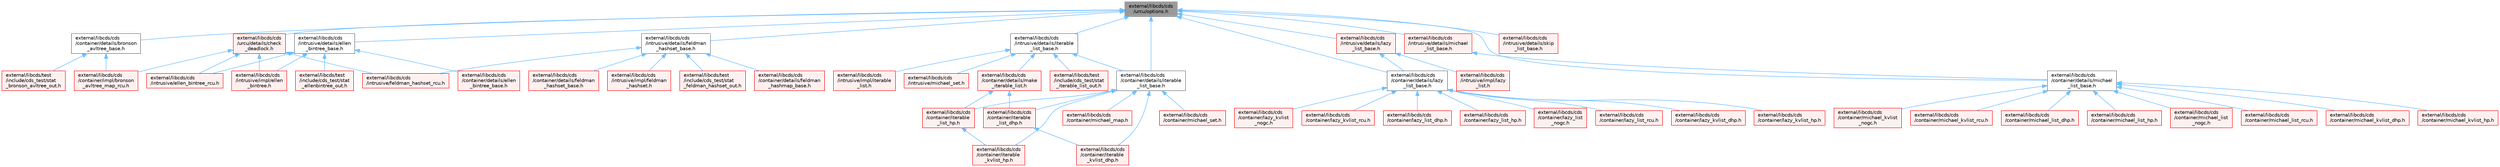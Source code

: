 digraph "external/libcds/cds/urcu/options.h"
{
 // LATEX_PDF_SIZE
  bgcolor="transparent";
  edge [fontname=Helvetica,fontsize=10,labelfontname=Helvetica,labelfontsize=10];
  node [fontname=Helvetica,fontsize=10,shape=box,height=0.2,width=0.4];
  Node1 [id="Node000001",label="external/libcds/cds\l/urcu/options.h",height=0.2,width=0.4,color="gray40", fillcolor="grey60", style="filled", fontcolor="black",tooltip=" "];
  Node1 -> Node2 [id="edge1_Node000001_Node000002",dir="back",color="steelblue1",style="solid",tooltip=" "];
  Node2 [id="Node000002",label="external/libcds/cds\l/container/details/bronson\l_avltree_base.h",height=0.2,width=0.4,color="grey40", fillcolor="white", style="filled",URL="$bronson__avltree__base_8h.html",tooltip=" "];
  Node2 -> Node3 [id="edge2_Node000002_Node000003",dir="back",color="steelblue1",style="solid",tooltip=" "];
  Node3 [id="Node000003",label="external/libcds/cds\l/container/impl/bronson\l_avltree_map_rcu.h",height=0.2,width=0.4,color="red", fillcolor="#FFF0F0", style="filled",URL="$impl_2bronson__avltree__map__rcu_8h.html",tooltip=" "];
  Node2 -> Node22 [id="edge3_Node000002_Node000022",dir="back",color="steelblue1",style="solid",tooltip=" "];
  Node22 [id="Node000022",label="external/libcds/test\l/include/cds_test/stat\l_bronson_avltree_out.h",height=0.2,width=0.4,color="red", fillcolor="#FFF0F0", style="filled",URL="$stat__bronson__avltree__out_8h.html",tooltip=" "];
  Node1 -> Node23 [id="edge4_Node000001_Node000023",dir="back",color="steelblue1",style="solid",tooltip=" "];
  Node23 [id="Node000023",label="external/libcds/cds\l/container/details/iterable\l_list_base.h",height=0.2,width=0.4,color="grey40", fillcolor="white", style="filled",URL="$container_2details_2iterable__list__base_8h.html",tooltip=" "];
  Node23 -> Node24 [id="edge5_Node000023_Node000024",dir="back",color="steelblue1",style="solid",tooltip=" "];
  Node24 [id="Node000024",label="external/libcds/cds\l/container/iterable\l_kvlist_dhp.h",height=0.2,width=0.4,color="red", fillcolor="#FFF0F0", style="filled",URL="$iterable__kvlist__dhp_8h.html",tooltip=" "];
  Node23 -> Node48 [id="edge6_Node000023_Node000048",dir="back",color="steelblue1",style="solid",tooltip=" "];
  Node48 [id="Node000048",label="external/libcds/cds\l/container/iterable\l_kvlist_hp.h",height=0.2,width=0.4,color="red", fillcolor="#FFF0F0", style="filled",URL="$iterable__kvlist__hp_8h.html",tooltip=" "];
  Node23 -> Node51 [id="edge7_Node000023_Node000051",dir="back",color="steelblue1",style="solid",tooltip=" "];
  Node51 [id="Node000051",label="external/libcds/cds\l/container/iterable\l_list_dhp.h",height=0.2,width=0.4,color="red", fillcolor="#FFF0F0", style="filled",URL="$container_2iterable__list__dhp_8h.html",tooltip=" "];
  Node51 -> Node24 [id="edge8_Node000051_Node000024",dir="back",color="steelblue1",style="solid",tooltip=" "];
  Node23 -> Node75 [id="edge9_Node000023_Node000075",dir="back",color="steelblue1",style="solid",tooltip=" "];
  Node75 [id="Node000075",label="external/libcds/cds\l/container/iterable\l_list_hp.h",height=0.2,width=0.4,color="red", fillcolor="#FFF0F0", style="filled",URL="$container_2iterable__list__hp_8h.html",tooltip=" "];
  Node75 -> Node48 [id="edge10_Node000075_Node000048",dir="back",color="steelblue1",style="solid",tooltip=" "];
  Node23 -> Node80 [id="edge11_Node000023_Node000080",dir="back",color="steelblue1",style="solid",tooltip=" "];
  Node80 [id="Node000080",label="external/libcds/cds\l/container/michael_map.h",height=0.2,width=0.4,color="red", fillcolor="#FFF0F0", style="filled",URL="$michael__map_8h.html",tooltip=" "];
  Node23 -> Node85 [id="edge12_Node000023_Node000085",dir="back",color="steelblue1",style="solid",tooltip=" "];
  Node85 [id="Node000085",label="external/libcds/cds\l/container/michael_set.h",height=0.2,width=0.4,color="red", fillcolor="#FFF0F0", style="filled",URL="$container_2michael__set_8h.html",tooltip=" "];
  Node1 -> Node90 [id="edge13_Node000001_Node000090",dir="back",color="steelblue1",style="solid",tooltip=" "];
  Node90 [id="Node000090",label="external/libcds/cds\l/container/details/lazy\l_list_base.h",height=0.2,width=0.4,color="grey40", fillcolor="white", style="filled",URL="$container_2details_2lazy__list__base_8h.html",tooltip=" "];
  Node90 -> Node91 [id="edge14_Node000090_Node000091",dir="back",color="steelblue1",style="solid",tooltip=" "];
  Node91 [id="Node000091",label="external/libcds/cds\l/container/lazy_kvlist_dhp.h",height=0.2,width=0.4,color="red", fillcolor="#FFF0F0", style="filled",URL="$lazy__kvlist__dhp_8h.html",tooltip=" "];
  Node90 -> Node94 [id="edge15_Node000090_Node000094",dir="back",color="steelblue1",style="solid",tooltip=" "];
  Node94 [id="Node000094",label="external/libcds/cds\l/container/lazy_kvlist_hp.h",height=0.2,width=0.4,color="red", fillcolor="#FFF0F0", style="filled",URL="$lazy__kvlist__hp_8h.html",tooltip=" "];
  Node90 -> Node96 [id="edge16_Node000090_Node000096",dir="back",color="steelblue1",style="solid",tooltip=" "];
  Node96 [id="Node000096",label="external/libcds/cds\l/container/lazy_kvlist\l_nogc.h",height=0.2,width=0.4,color="red", fillcolor="#FFF0F0", style="filled",URL="$lazy__kvlist__nogc_8h.html",tooltip=" "];
  Node90 -> Node99 [id="edge17_Node000090_Node000099",dir="back",color="steelblue1",style="solid",tooltip=" "];
  Node99 [id="Node000099",label="external/libcds/cds\l/container/lazy_kvlist_rcu.h",height=0.2,width=0.4,color="red", fillcolor="#FFF0F0", style="filled",URL="$lazy__kvlist__rcu_8h.html",tooltip=" "];
  Node90 -> Node108 [id="edge18_Node000090_Node000108",dir="back",color="steelblue1",style="solid",tooltip=" "];
  Node108 [id="Node000108",label="external/libcds/cds\l/container/lazy_list_dhp.h",height=0.2,width=0.4,color="red", fillcolor="#FFF0F0", style="filled",URL="$container_2lazy__list__dhp_8h.html",tooltip=" "];
  Node90 -> Node113 [id="edge19_Node000090_Node000113",dir="back",color="steelblue1",style="solid",tooltip=" "];
  Node113 [id="Node000113",label="external/libcds/cds\l/container/lazy_list_hp.h",height=0.2,width=0.4,color="red", fillcolor="#FFF0F0", style="filled",URL="$container_2lazy__list__hp_8h.html",tooltip=" "];
  Node90 -> Node117 [id="edge20_Node000090_Node000117",dir="back",color="steelblue1",style="solid",tooltip=" "];
  Node117 [id="Node000117",label="external/libcds/cds\l/container/lazy_list\l_nogc.h",height=0.2,width=0.4,color="red", fillcolor="#FFF0F0", style="filled",URL="$container_2lazy__list__nogc_8h.html",tooltip=" "];
  Node90 -> Node122 [id="edge21_Node000090_Node000122",dir="back",color="steelblue1",style="solid",tooltip=" "];
  Node122 [id="Node000122",label="external/libcds/cds\l/container/lazy_list_rcu.h",height=0.2,width=0.4,color="red", fillcolor="#FFF0F0", style="filled",URL="$container_2lazy__list__rcu_8h.html",tooltip=" "];
  Node1 -> Node139 [id="edge22_Node000001_Node000139",dir="back",color="steelblue1",style="solid",tooltip=" "];
  Node139 [id="Node000139",label="external/libcds/cds\l/container/details/michael\l_list_base.h",height=0.2,width=0.4,color="grey40", fillcolor="white", style="filled",URL="$container_2details_2michael__list__base_8h.html",tooltip=" "];
  Node139 -> Node140 [id="edge23_Node000139_Node000140",dir="back",color="steelblue1",style="solid",tooltip=" "];
  Node140 [id="Node000140",label="external/libcds/cds\l/container/michael_kvlist_dhp.h",height=0.2,width=0.4,color="red", fillcolor="#FFF0F0", style="filled",URL="$michael__kvlist__dhp_8h.html",tooltip=" "];
  Node139 -> Node143 [id="edge24_Node000139_Node000143",dir="back",color="steelblue1",style="solid",tooltip=" "];
  Node143 [id="Node000143",label="external/libcds/cds\l/container/michael_kvlist_hp.h",height=0.2,width=0.4,color="red", fillcolor="#FFF0F0", style="filled",URL="$michael__kvlist__hp_8h.html",tooltip=" "];
  Node139 -> Node145 [id="edge25_Node000139_Node000145",dir="back",color="steelblue1",style="solid",tooltip=" "];
  Node145 [id="Node000145",label="external/libcds/cds\l/container/michael_kvlist\l_nogc.h",height=0.2,width=0.4,color="red", fillcolor="#FFF0F0", style="filled",URL="$michael__kvlist__nogc_8h.html",tooltip=" "];
  Node139 -> Node148 [id="edge26_Node000139_Node000148",dir="back",color="steelblue1",style="solid",tooltip=" "];
  Node148 [id="Node000148",label="external/libcds/cds\l/container/michael_kvlist_rcu.h",height=0.2,width=0.4,color="red", fillcolor="#FFF0F0", style="filled",URL="$michael__kvlist__rcu_8h.html",tooltip=" "];
  Node139 -> Node157 [id="edge27_Node000139_Node000157",dir="back",color="steelblue1",style="solid",tooltip=" "];
  Node157 [id="Node000157",label="external/libcds/cds\l/container/michael_list_dhp.h",height=0.2,width=0.4,color="red", fillcolor="#FFF0F0", style="filled",URL="$container_2michael__list__dhp_8h.html",tooltip=" "];
  Node139 -> Node162 [id="edge28_Node000139_Node000162",dir="back",color="steelblue1",style="solid",tooltip=" "];
  Node162 [id="Node000162",label="external/libcds/cds\l/container/michael_list_hp.h",height=0.2,width=0.4,color="red", fillcolor="#FFF0F0", style="filled",URL="$container_2michael__list__hp_8h.html",tooltip=" "];
  Node139 -> Node166 [id="edge29_Node000139_Node000166",dir="back",color="steelblue1",style="solid",tooltip=" "];
  Node166 [id="Node000166",label="external/libcds/cds\l/container/michael_list\l_nogc.h",height=0.2,width=0.4,color="red", fillcolor="#FFF0F0", style="filled",URL="$container_2michael__list__nogc_8h.html",tooltip=" "];
  Node139 -> Node171 [id="edge30_Node000139_Node000171",dir="back",color="steelblue1",style="solid",tooltip=" "];
  Node171 [id="Node000171",label="external/libcds/cds\l/container/michael_list_rcu.h",height=0.2,width=0.4,color="red", fillcolor="#FFF0F0", style="filled",URL="$container_2michael__list__rcu_8h.html",tooltip=" "];
  Node1 -> Node188 [id="edge31_Node000001_Node000188",dir="back",color="steelblue1",style="solid",tooltip=" "];
  Node188 [id="Node000188",label="external/libcds/cds\l/intrusive/details/ellen\l_bintree_base.h",height=0.2,width=0.4,color="grey40", fillcolor="white", style="filled",URL="$intrusive_2details_2ellen__bintree__base_8h.html",tooltip=" "];
  Node188 -> Node189 [id="edge32_Node000188_Node000189",dir="back",color="steelblue1",style="solid",tooltip=" "];
  Node189 [id="Node000189",label="external/libcds/cds\l/container/details/ellen\l_bintree_base.h",height=0.2,width=0.4,color="red", fillcolor="#FFF0F0", style="filled",URL="$container_2details_2ellen__bintree__base_8h.html",tooltip=" "];
  Node188 -> Node234 [id="edge33_Node000188_Node000234",dir="back",color="steelblue1",style="solid",tooltip=" "];
  Node234 [id="Node000234",label="external/libcds/cds\l/intrusive/ellen_bintree_rcu.h",height=0.2,width=0.4,color="red", fillcolor="#FFF0F0", style="filled",URL="$ellen__bintree__rcu_8h.html",tooltip=" "];
  Node188 -> Node239 [id="edge34_Node000188_Node000239",dir="back",color="steelblue1",style="solid",tooltip=" "];
  Node239 [id="Node000239",label="external/libcds/cds\l/intrusive/impl/ellen\l_bintree.h",height=0.2,width=0.4,color="red", fillcolor="#FFF0F0", style="filled",URL="$ellen__bintree_8h.html",tooltip=" "];
  Node188 -> Node244 [id="edge35_Node000188_Node000244",dir="back",color="steelblue1",style="solid",tooltip=" "];
  Node244 [id="Node000244",label="external/libcds/test\l/include/cds_test/stat\l_ellenbintree_out.h",height=0.2,width=0.4,color="red", fillcolor="#FFF0F0", style="filled",URL="$stat__ellenbintree__out_8h.html",tooltip=" "];
  Node1 -> Node245 [id="edge36_Node000001_Node000245",dir="back",color="steelblue1",style="solid",tooltip=" "];
  Node245 [id="Node000245",label="external/libcds/cds\l/intrusive/details/feldman\l_hashset_base.h",height=0.2,width=0.4,color="grey40", fillcolor="white", style="filled",URL="$intrusive_2details_2feldman__hashset__base_8h.html",tooltip=" "];
  Node245 -> Node246 [id="edge37_Node000245_Node000246",dir="back",color="steelblue1",style="solid",tooltip=" "];
  Node246 [id="Node000246",label="external/libcds/cds\l/container/details/feldman\l_hashmap_base.h",height=0.2,width=0.4,color="red", fillcolor="#FFF0F0", style="filled",URL="$feldman__hashmap__base_8h.html",tooltip=" "];
  Node245 -> Node267 [id="edge38_Node000245_Node000267",dir="back",color="steelblue1",style="solid",tooltip=" "];
  Node267 [id="Node000267",label="external/libcds/cds\l/container/details/feldman\l_hashset_base.h",height=0.2,width=0.4,color="red", fillcolor="#FFF0F0", style="filled",URL="$container_2details_2feldman__hashset__base_8h.html",tooltip=" "];
  Node245 -> Node287 [id="edge39_Node000245_Node000287",dir="back",color="steelblue1",style="solid",tooltip=" "];
  Node287 [id="Node000287",label="external/libcds/cds\l/intrusive/feldman_hashset_rcu.h",height=0.2,width=0.4,color="red", fillcolor="#FFF0F0", style="filled",URL="$intrusive_2feldman__hashset__rcu_8h.html",tooltip=" "];
  Node245 -> Node292 [id="edge40_Node000245_Node000292",dir="back",color="steelblue1",style="solid",tooltip=" "];
  Node292 [id="Node000292",label="external/libcds/cds\l/intrusive/impl/feldman\l_hashset.h",height=0.2,width=0.4,color="red", fillcolor="#FFF0F0", style="filled",URL="$intrusive_2impl_2feldman__hashset_8h.html",tooltip=" "];
  Node245 -> Node297 [id="edge41_Node000245_Node000297",dir="back",color="steelblue1",style="solid",tooltip=" "];
  Node297 [id="Node000297",label="external/libcds/test\l/include/cds_test/stat\l_feldman_hashset_out.h",height=0.2,width=0.4,color="red", fillcolor="#FFF0F0", style="filled",URL="$stat__feldman__hashset__out_8h.html",tooltip=" "];
  Node1 -> Node298 [id="edge42_Node000001_Node000298",dir="back",color="steelblue1",style="solid",tooltip=" "];
  Node298 [id="Node000298",label="external/libcds/cds\l/intrusive/details/iterable\l_list_base.h",height=0.2,width=0.4,color="grey40", fillcolor="white", style="filled",URL="$intrusive_2details_2iterable__list__base_8h.html",tooltip=" "];
  Node298 -> Node23 [id="edge43_Node000298_Node000023",dir="back",color="steelblue1",style="solid",tooltip=" "];
  Node298 -> Node299 [id="edge44_Node000298_Node000299",dir="back",color="steelblue1",style="solid",tooltip=" "];
  Node299 [id="Node000299",label="external/libcds/cds\l/container/details/make\l_iterable_list.h",height=0.2,width=0.4,color="red", fillcolor="#FFF0F0", style="filled",URL="$make__iterable__list_8h.html",tooltip=" "];
  Node299 -> Node51 [id="edge45_Node000299_Node000051",dir="back",color="steelblue1",style="solid",tooltip=" "];
  Node299 -> Node75 [id="edge46_Node000299_Node000075",dir="back",color="steelblue1",style="solid",tooltip=" "];
  Node298 -> Node301 [id="edge47_Node000298_Node000301",dir="back",color="steelblue1",style="solid",tooltip=" "];
  Node301 [id="Node000301",label="external/libcds/cds\l/intrusive/impl/iterable\l_list.h",height=0.2,width=0.4,color="red", fillcolor="#FFF0F0", style="filled",URL="$intrusive_2impl_2iterable__list_8h.html",tooltip=" "];
  Node298 -> Node310 [id="edge48_Node000298_Node000310",dir="back",color="steelblue1",style="solid",tooltip=" "];
  Node310 [id="Node000310",label="external/libcds/cds\l/intrusive/michael_set.h",height=0.2,width=0.4,color="red", fillcolor="#FFF0F0", style="filled",URL="$intrusive_2michael__set_8h.html",tooltip=" "];
  Node298 -> Node315 [id="edge49_Node000298_Node000315",dir="back",color="steelblue1",style="solid",tooltip=" "];
  Node315 [id="Node000315",label="external/libcds/test\l/include/cds_test/stat\l_iterable_list_out.h",height=0.2,width=0.4,color="red", fillcolor="#FFF0F0", style="filled",URL="$stat__iterable__list__out_8h.html",tooltip=" "];
  Node1 -> Node316 [id="edge50_Node000001_Node000316",dir="back",color="steelblue1",style="solid",tooltip=" "];
  Node316 [id="Node000316",label="external/libcds/cds\l/intrusive/details/lazy\l_list_base.h",height=0.2,width=0.4,color="red", fillcolor="#FFF0F0", style="filled",URL="$intrusive_2details_2lazy__list__base_8h.html",tooltip=" "];
  Node316 -> Node90 [id="edge51_Node000316_Node000090",dir="back",color="steelblue1",style="solid",tooltip=" "];
  Node316 -> Node317 [id="edge52_Node000316_Node000317",dir="back",color="steelblue1",style="solid",tooltip=" "];
  Node317 [id="Node000317",label="external/libcds/cds\l/intrusive/impl/lazy\l_list.h",height=0.2,width=0.4,color="red", fillcolor="#FFF0F0", style="filled",URL="$intrusive_2impl_2lazy__list_8h.html",tooltip=" "];
  Node1 -> Node342 [id="edge53_Node000001_Node000342",dir="back",color="steelblue1",style="solid",tooltip=" "];
  Node342 [id="Node000342",label="external/libcds/cds\l/intrusive/details/michael\l_list_base.h",height=0.2,width=0.4,color="red", fillcolor="#FFF0F0", style="filled",URL="$intrusive_2details_2michael__list__base_8h.html",tooltip=" "];
  Node342 -> Node139 [id="edge54_Node000342_Node000139",dir="back",color="steelblue1",style="solid",tooltip=" "];
  Node1 -> Node368 [id="edge55_Node000001_Node000368",dir="back",color="steelblue1",style="solid",tooltip=" "];
  Node368 [id="Node000368",label="external/libcds/cds\l/intrusive/details/skip\l_list_base.h",height=0.2,width=0.4,color="red", fillcolor="#FFF0F0", style="filled",URL="$intrusive_2details_2skip__list__base_8h.html",tooltip=" "];
  Node1 -> Node424 [id="edge56_Node000001_Node000424",dir="back",color="steelblue1",style="solid",tooltip=" "];
  Node424 [id="Node000424",label="external/libcds/cds\l/urcu/details/check\l_deadlock.h",height=0.2,width=0.4,color="red", fillcolor="#FFF0F0", style="filled",URL="$check__deadlock_8h.html",tooltip=" "];
  Node424 -> Node3 [id="edge57_Node000424_Node000003",dir="back",color="steelblue1",style="solid",tooltip=" "];
  Node424 -> Node234 [id="edge58_Node000424_Node000234",dir="back",color="steelblue1",style="solid",tooltip=" "];
  Node424 -> Node287 [id="edge59_Node000424_Node000287",dir="back",color="steelblue1",style="solid",tooltip=" "];
  Node424 -> Node239 [id="edge60_Node000424_Node000239",dir="back",color="steelblue1",style="solid",tooltip=" "];
}
